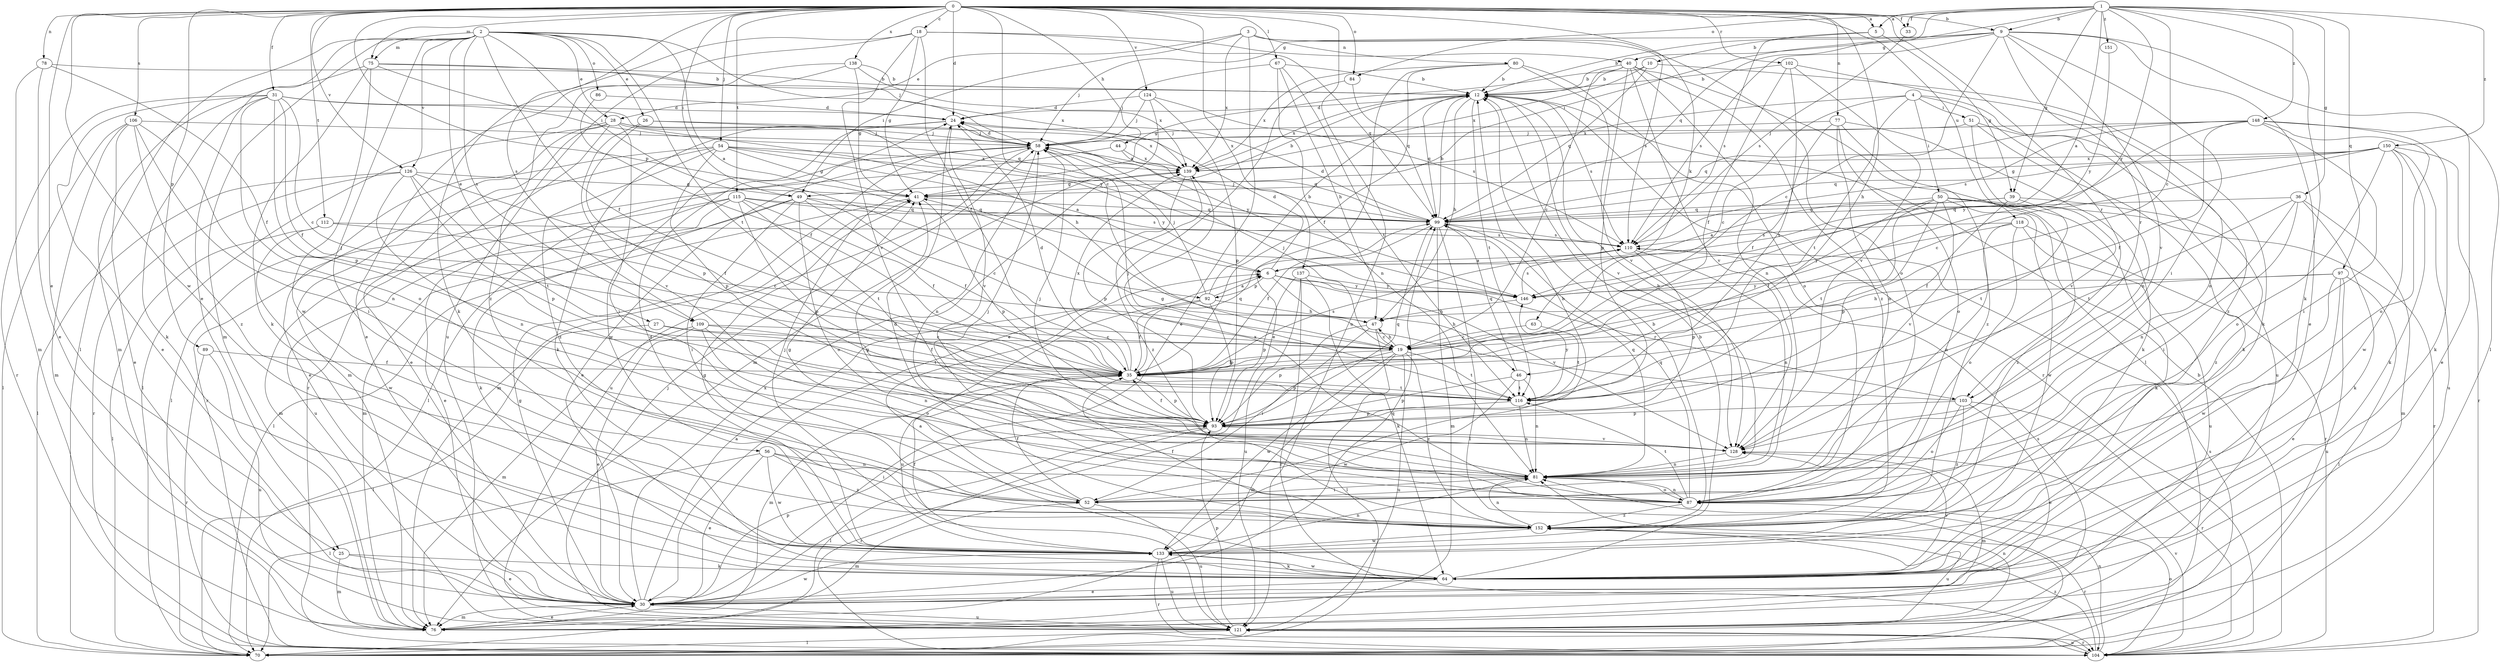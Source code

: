 strict digraph  {
0;
1;
2;
3;
4;
5;
6;
9;
10;
12;
18;
19;
24;
25;
26;
27;
28;
30;
31;
33;
35;
36;
39;
40;
41;
44;
46;
47;
49;
50;
51;
52;
54;
56;
58;
63;
64;
67;
70;
75;
76;
77;
78;
80;
81;
84;
86;
87;
89;
92;
93;
97;
99;
102;
103;
104;
106;
109;
110;
112;
115;
116;
118;
121;
124;
126;
128;
133;
137;
138;
139;
146;
148;
150;
151;
152;
0 -> 5  [label=a];
0 -> 9  [label=b];
0 -> 18  [label=c];
0 -> 19  [label=c];
0 -> 24  [label=d];
0 -> 25  [label=e];
0 -> 31  [label=f];
0 -> 33  [label=f];
0 -> 44  [label=h];
0 -> 46  [label=h];
0 -> 49  [label=i];
0 -> 54  [label=j];
0 -> 63  [label=k];
0 -> 67  [label=l];
0 -> 75  [label=m];
0 -> 77  [label=n];
0 -> 78  [label=n];
0 -> 84  [label=o];
0 -> 89  [label=p];
0 -> 92  [label=p];
0 -> 102  [label=r];
0 -> 103  [label=r];
0 -> 106  [label=s];
0 -> 109  [label=s];
0 -> 112  [label=t];
0 -> 115  [label=t];
0 -> 118  [label=u];
0 -> 121  [label=u];
0 -> 124  [label=v];
0 -> 126  [label=v];
0 -> 133  [label=w];
0 -> 137  [label=x];
0 -> 138  [label=x];
1 -> 5  [label=a];
1 -> 6  [label=a];
1 -> 9  [label=b];
1 -> 19  [label=c];
1 -> 33  [label=f];
1 -> 36  [label=g];
1 -> 39  [label=g];
1 -> 49  [label=i];
1 -> 64  [label=k];
1 -> 84  [label=o];
1 -> 97  [label=q];
1 -> 99  [label=q];
1 -> 146  [label=y];
1 -> 148  [label=z];
1 -> 150  [label=z];
1 -> 151  [label=z];
2 -> 6  [label=a];
2 -> 25  [label=e];
2 -> 26  [label=e];
2 -> 27  [label=e];
2 -> 28  [label=e];
2 -> 35  [label=f];
2 -> 49  [label=i];
2 -> 56  [label=j];
2 -> 58  [label=j];
2 -> 70  [label=l];
2 -> 75  [label=m];
2 -> 76  [label=m];
2 -> 86  [label=o];
2 -> 109  [label=s];
2 -> 116  [label=t];
2 -> 126  [label=v];
3 -> 28  [label=e];
3 -> 30  [label=e];
3 -> 49  [label=i];
3 -> 80  [label=n];
3 -> 87  [label=o];
3 -> 110  [label=s];
3 -> 139  [label=x];
4 -> 19  [label=c];
4 -> 50  [label=i];
4 -> 51  [label=i];
4 -> 81  [label=n];
4 -> 116  [label=t];
4 -> 139  [label=x];
4 -> 152  [label=z];
5 -> 10  [label=b];
5 -> 39  [label=g];
5 -> 110  [label=s];
6 -> 24  [label=d];
6 -> 46  [label=h];
6 -> 92  [label=p];
6 -> 103  [label=r];
6 -> 128  [label=v];
6 -> 146  [label=y];
9 -> 12  [label=b];
9 -> 19  [label=c];
9 -> 30  [label=e];
9 -> 40  [label=g];
9 -> 52  [label=i];
9 -> 58  [label=j];
9 -> 70  [label=l];
9 -> 103  [label=r];
9 -> 110  [label=s];
9 -> 128  [label=v];
10 -> 12  [label=b];
10 -> 64  [label=k];
10 -> 99  [label=q];
10 -> 139  [label=x];
12 -> 24  [label=d];
12 -> 47  [label=h];
12 -> 99  [label=q];
12 -> 104  [label=r];
12 -> 110  [label=s];
12 -> 116  [label=t];
12 -> 128  [label=v];
12 -> 139  [label=x];
18 -> 35  [label=f];
18 -> 40  [label=g];
18 -> 41  [label=g];
18 -> 64  [label=k];
18 -> 99  [label=q];
18 -> 121  [label=u];
18 -> 128  [label=v];
19 -> 35  [label=f];
19 -> 47  [label=h];
19 -> 58  [label=j];
19 -> 76  [label=m];
19 -> 93  [label=p];
19 -> 116  [label=t];
19 -> 121  [label=u];
19 -> 133  [label=w];
19 -> 152  [label=z];
24 -> 58  [label=j];
24 -> 64  [label=k];
24 -> 128  [label=v];
24 -> 133  [label=w];
25 -> 30  [label=e];
25 -> 64  [label=k];
25 -> 76  [label=m];
26 -> 58  [label=j];
26 -> 93  [label=p];
26 -> 128  [label=v];
26 -> 139  [label=x];
27 -> 19  [label=c];
27 -> 70  [label=l];
27 -> 116  [label=t];
28 -> 30  [label=e];
28 -> 47  [label=h];
28 -> 52  [label=i];
28 -> 58  [label=j];
28 -> 70  [label=l];
28 -> 76  [label=m];
28 -> 104  [label=r];
28 -> 146  [label=y];
30 -> 6  [label=a];
30 -> 41  [label=g];
30 -> 76  [label=m];
30 -> 93  [label=p];
30 -> 99  [label=q];
30 -> 121  [label=u];
30 -> 133  [label=w];
30 -> 139  [label=x];
31 -> 19  [label=c];
31 -> 24  [label=d];
31 -> 30  [label=e];
31 -> 35  [label=f];
31 -> 64  [label=k];
31 -> 87  [label=o];
31 -> 93  [label=p];
31 -> 99  [label=q];
31 -> 104  [label=r];
33 -> 110  [label=s];
35 -> 24  [label=d];
35 -> 76  [label=m];
35 -> 93  [label=p];
35 -> 99  [label=q];
35 -> 110  [label=s];
35 -> 116  [label=t];
35 -> 139  [label=x];
36 -> 52  [label=i];
36 -> 64  [label=k];
36 -> 76  [label=m];
36 -> 81  [label=n];
36 -> 99  [label=q];
36 -> 116  [label=t];
39 -> 6  [label=a];
39 -> 35  [label=f];
39 -> 99  [label=q];
39 -> 116  [label=t];
39 -> 152  [label=z];
40 -> 12  [label=b];
40 -> 19  [label=c];
40 -> 41  [label=g];
40 -> 70  [label=l];
40 -> 81  [label=n];
40 -> 93  [label=p];
40 -> 128  [label=v];
40 -> 152  [label=z];
41 -> 12  [label=b];
41 -> 70  [label=l];
41 -> 93  [label=p];
41 -> 99  [label=q];
44 -> 99  [label=q];
44 -> 104  [label=r];
44 -> 139  [label=x];
46 -> 81  [label=n];
46 -> 93  [label=p];
46 -> 99  [label=q];
46 -> 116  [label=t];
46 -> 133  [label=w];
47 -> 19  [label=c];
47 -> 52  [label=i];
47 -> 70  [label=l];
47 -> 93  [label=p];
49 -> 19  [label=c];
49 -> 35  [label=f];
49 -> 52  [label=i];
49 -> 64  [label=k];
49 -> 76  [label=m];
49 -> 87  [label=o];
49 -> 99  [label=q];
50 -> 35  [label=f];
50 -> 64  [label=k];
50 -> 93  [label=p];
50 -> 99  [label=q];
50 -> 104  [label=r];
50 -> 116  [label=t];
50 -> 128  [label=v];
50 -> 133  [label=w];
50 -> 152  [label=z];
51 -> 58  [label=j];
51 -> 64  [label=k];
51 -> 121  [label=u];
51 -> 128  [label=v];
52 -> 12  [label=b];
52 -> 35  [label=f];
52 -> 41  [label=g];
52 -> 76  [label=m];
52 -> 121  [label=u];
54 -> 6  [label=a];
54 -> 30  [label=e];
54 -> 41  [label=g];
54 -> 70  [label=l];
54 -> 93  [label=p];
54 -> 139  [label=x];
54 -> 146  [label=y];
54 -> 152  [label=z];
56 -> 30  [label=e];
56 -> 52  [label=i];
56 -> 70  [label=l];
56 -> 81  [label=n];
56 -> 133  [label=w];
56 -> 152  [label=z];
58 -> 24  [label=d];
58 -> 30  [label=e];
58 -> 70  [label=l];
58 -> 76  [label=m];
58 -> 81  [label=n];
58 -> 121  [label=u];
58 -> 139  [label=x];
63 -> 19  [label=c];
63 -> 116  [label=t];
64 -> 6  [label=a];
64 -> 12  [label=b];
64 -> 30  [label=e];
64 -> 128  [label=v];
64 -> 133  [label=w];
67 -> 12  [label=b];
67 -> 47  [label=h];
67 -> 58  [label=j];
67 -> 81  [label=n];
67 -> 116  [label=t];
70 -> 110  [label=s];
75 -> 12  [label=b];
75 -> 64  [label=k];
75 -> 76  [label=m];
75 -> 133  [label=w];
75 -> 139  [label=x];
75 -> 146  [label=y];
76 -> 30  [label=e];
76 -> 110  [label=s];
77 -> 35  [label=f];
77 -> 58  [label=j];
77 -> 64  [label=k];
77 -> 81  [label=n];
77 -> 87  [label=o];
77 -> 152  [label=z];
78 -> 12  [label=b];
78 -> 30  [label=e];
78 -> 35  [label=f];
78 -> 76  [label=m];
80 -> 12  [label=b];
80 -> 30  [label=e];
80 -> 35  [label=f];
80 -> 87  [label=o];
80 -> 128  [label=v];
80 -> 139  [label=x];
81 -> 12  [label=b];
81 -> 52  [label=i];
81 -> 58  [label=j];
81 -> 87  [label=o];
81 -> 99  [label=q];
84 -> 30  [label=e];
84 -> 99  [label=q];
86 -> 24  [label=d];
86 -> 35  [label=f];
87 -> 41  [label=g];
87 -> 81  [label=n];
87 -> 99  [label=q];
87 -> 116  [label=t];
87 -> 139  [label=x];
87 -> 152  [label=z];
89 -> 35  [label=f];
89 -> 104  [label=r];
89 -> 121  [label=u];
92 -> 6  [label=a];
92 -> 12  [label=b];
92 -> 35  [label=f];
92 -> 47  [label=h];
92 -> 58  [label=j];
92 -> 93  [label=p];
92 -> 121  [label=u];
93 -> 35  [label=f];
93 -> 70  [label=l];
93 -> 99  [label=q];
93 -> 104  [label=r];
93 -> 128  [label=v];
97 -> 30  [label=e];
97 -> 47  [label=h];
97 -> 70  [label=l];
97 -> 121  [label=u];
97 -> 133  [label=w];
97 -> 146  [label=y];
99 -> 12  [label=b];
99 -> 24  [label=d];
99 -> 35  [label=f];
99 -> 58  [label=j];
99 -> 70  [label=l];
99 -> 76  [label=m];
99 -> 110  [label=s];
102 -> 12  [label=b];
102 -> 35  [label=f];
102 -> 87  [label=o];
102 -> 116  [label=t];
102 -> 128  [label=v];
103 -> 30  [label=e];
103 -> 41  [label=g];
103 -> 87  [label=o];
103 -> 93  [label=p];
103 -> 104  [label=r];
103 -> 152  [label=z];
104 -> 12  [label=b];
104 -> 81  [label=n];
104 -> 87  [label=o];
104 -> 121  [label=u];
104 -> 128  [label=v];
104 -> 152  [label=z];
106 -> 30  [label=e];
106 -> 52  [label=i];
106 -> 58  [label=j];
106 -> 70  [label=l];
106 -> 76  [label=m];
106 -> 81  [label=n];
106 -> 152  [label=z];
109 -> 19  [label=c];
109 -> 30  [label=e];
109 -> 35  [label=f];
109 -> 76  [label=m];
109 -> 81  [label=n];
109 -> 87  [label=o];
110 -> 6  [label=a];
110 -> 81  [label=n];
110 -> 93  [label=p];
112 -> 19  [label=c];
112 -> 70  [label=l];
112 -> 110  [label=s];
112 -> 133  [label=w];
115 -> 30  [label=e];
115 -> 35  [label=f];
115 -> 76  [label=m];
115 -> 93  [label=p];
115 -> 99  [label=q];
115 -> 110  [label=s];
115 -> 116  [label=t];
115 -> 121  [label=u];
116 -> 58  [label=j];
116 -> 81  [label=n];
116 -> 93  [label=p];
116 -> 146  [label=y];
118 -> 81  [label=n];
118 -> 87  [label=o];
118 -> 104  [label=r];
118 -> 110  [label=s];
118 -> 121  [label=u];
118 -> 146  [label=y];
121 -> 58  [label=j];
121 -> 70  [label=l];
121 -> 81  [label=n];
121 -> 93  [label=p];
121 -> 104  [label=r];
124 -> 24  [label=d];
124 -> 58  [label=j];
124 -> 76  [label=m];
124 -> 93  [label=p];
124 -> 110  [label=s];
126 -> 35  [label=f];
126 -> 41  [label=g];
126 -> 70  [label=l];
126 -> 81  [label=n];
126 -> 93  [label=p];
126 -> 104  [label=r];
126 -> 116  [label=t];
128 -> 58  [label=j];
128 -> 76  [label=m];
128 -> 81  [label=n];
133 -> 12  [label=b];
133 -> 24  [label=d];
133 -> 35  [label=f];
133 -> 41  [label=g];
133 -> 58  [label=j];
133 -> 64  [label=k];
133 -> 81  [label=n];
133 -> 104  [label=r];
133 -> 121  [label=u];
137 -> 64  [label=k];
137 -> 93  [label=p];
137 -> 104  [label=r];
137 -> 121  [label=u];
137 -> 146  [label=y];
138 -> 12  [label=b];
138 -> 30  [label=e];
138 -> 41  [label=g];
138 -> 139  [label=x];
138 -> 152  [label=z];
139 -> 41  [label=g];
139 -> 93  [label=p];
139 -> 152  [label=z];
146 -> 47  [label=h];
146 -> 110  [label=s];
148 -> 30  [label=e];
148 -> 35  [label=f];
148 -> 52  [label=i];
148 -> 58  [label=j];
148 -> 64  [label=k];
148 -> 87  [label=o];
148 -> 99  [label=q];
148 -> 110  [label=s];
148 -> 146  [label=y];
150 -> 19  [label=c];
150 -> 41  [label=g];
150 -> 64  [label=k];
150 -> 87  [label=o];
150 -> 99  [label=q];
150 -> 104  [label=r];
150 -> 121  [label=u];
150 -> 133  [label=w];
150 -> 139  [label=x];
151 -> 146  [label=y];
152 -> 24  [label=d];
152 -> 35  [label=f];
152 -> 81  [label=n];
152 -> 104  [label=r];
152 -> 121  [label=u];
152 -> 133  [label=w];
}
